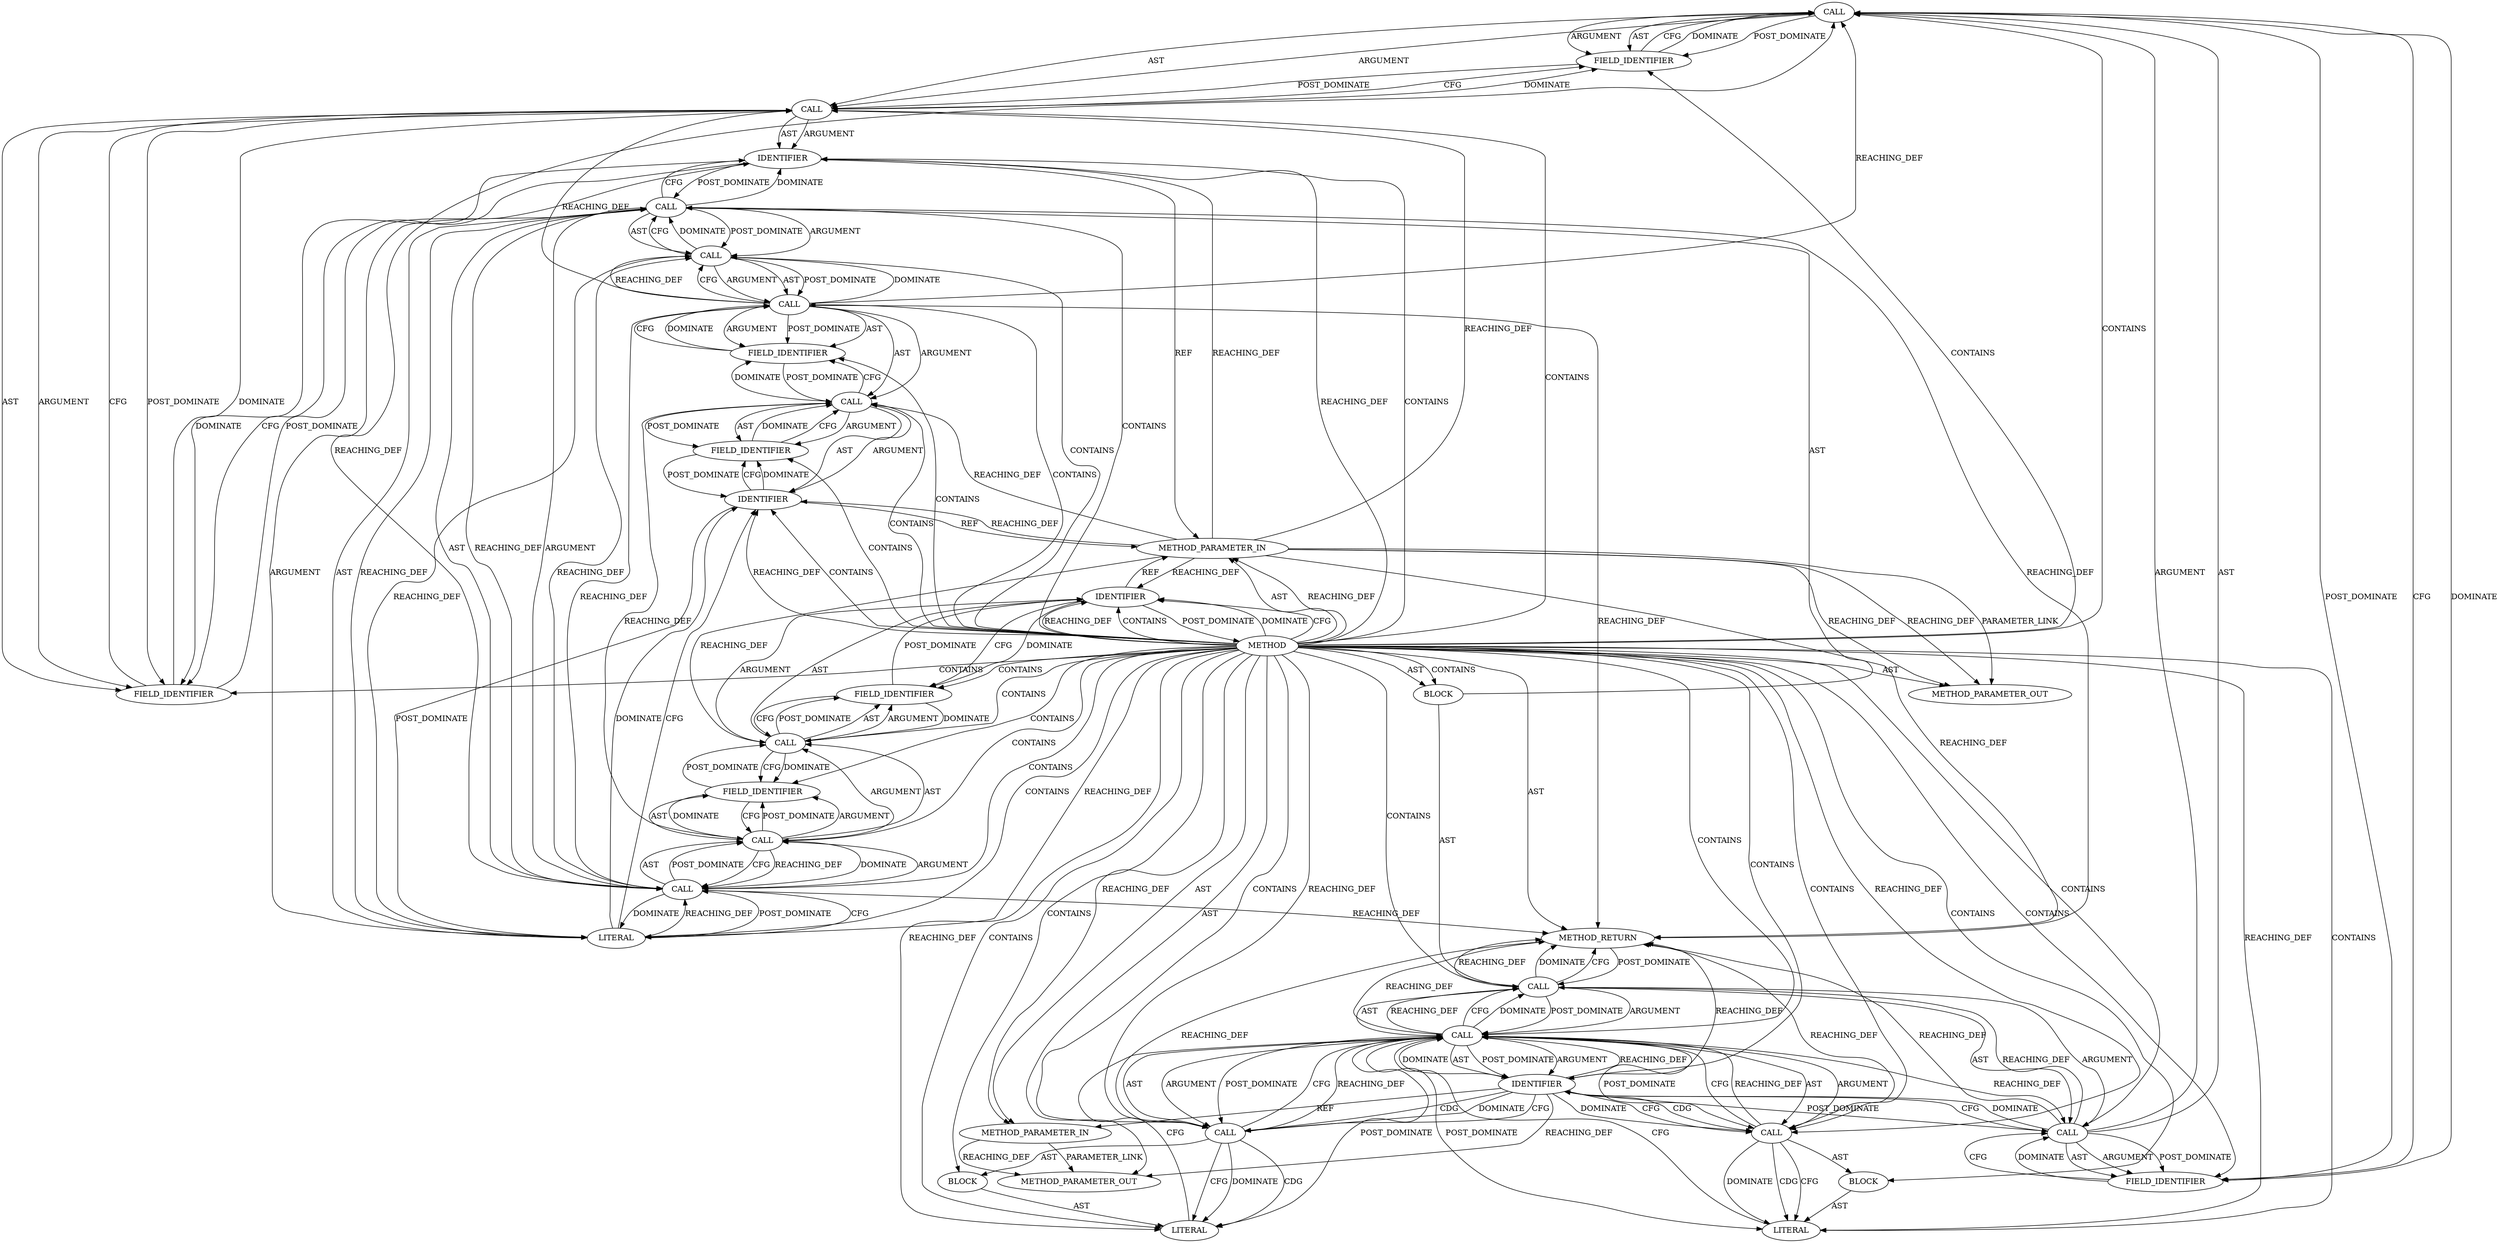 digraph {
  1792 [label=CALL ORDER=1 ARGUMENT_INDEX=1 CODE="con->v2.out_epil" COLUMN_NUMBER=2 METHOD_FULL_NAME="<operator>.fieldAccess" LINE_NUMBER=575 TYPE_FULL_NAME="<empty>" DISPATCH_TYPE="STATIC_DISPATCH" SIGNATURE="" NAME="<operator>.fieldAccess"]
  1794 [label=IDENTIFIER ORDER=1 ARGUMENT_INDEX=1 CODE="con" COLUMN_NUMBER=2 LINE_NUMBER=575 TYPE_FULL_NAME="ceph_connection*" NAME="con"]
  1788 [label=FIELD_IDENTIFIER ORDER=2 ARGUMENT_INDEX=2 CODE="v2" COLUMN_NUMBER=38 LINE_NUMBER=574 CANONICAL_NAME="v2"]
  1796 [label=FIELD_IDENTIFIER ORDER=2 ARGUMENT_INDEX=2 CODE="out_epil" COLUMN_NUMBER=2 LINE_NUMBER=575 CANONICAL_NAME="out_epil"]
  1799 [label=IDENTIFIER ORDER=1 ARGUMENT_INDEX=1 CODE="aborted" COLUMN_NUMBER=33 LINE_NUMBER=575 TYPE_FULL_NAME="bool" NAME="aborted"]
  1803 [label=CALL ORDER=3 ARGUMENT_INDEX=3 CODE="FRAME_LATE_STATUS_COMPLETE" COLUMN_NUMBER=8 METHOD_FULL_NAME="messenger_v2.c:52:52:FRAME_LATE_STATUS_COMPLETE:0" LINE_NUMBER=576 TYPE_FULL_NAME="int" DISPATCH_TYPE="INLINED" SIGNATURE="" NAME="FRAME_LATE_STATUS_COMPLETE"]
  1783 [label=LITERAL ORDER=2 ARGUMENT_INDEX=2 CODE="0" COLUMN_NUMBER=28 LINE_NUMBER=574 TYPE_FULL_NAME="int"]
  1774 [label=METHOD_PARAMETER_IN ORDER=2 CODE="bool aborted" IS_VARIADIC=false COLUMN_NUMBER=65 LINE_NUMBER=572 TYPE_FULL_NAME="bool" EVALUATION_STRATEGY="BY_VALUE" INDEX=2 NAME="aborted"]
  1800 [label=CALL ORDER=2 ARGUMENT_INDEX=2 CODE="FRAME_LATE_STATUS_ABORTED" COLUMN_NUMBER=43 METHOD_FULL_NAME="messenger_v2.c:51:51:FRAME_LATE_STATUS_ABORTED:0" LINE_NUMBER=575 TYPE_FULL_NAME="int" DISPATCH_TYPE="INLINED" SIGNATURE="" NAME="FRAME_LATE_STATUS_ABORTED"]
  1793 [label=CALL ORDER=1 ARGUMENT_INDEX=1 CODE="con->v2" COLUMN_NUMBER=2 METHOD_FULL_NAME="<operator>.indirectFieldAccess" LINE_NUMBER=575 TYPE_FULL_NAME="<empty>" DISPATCH_TYPE="STATIC_DISPATCH" SIGNATURE="" NAME="<operator>.indirectFieldAccess"]
  1782 [label=FIELD_IDENTIFIER ORDER=2 ARGUMENT_INDEX=2 CODE="out_epil" COLUMN_NUMBER=10 LINE_NUMBER=574 CANONICAL_NAME="out_epil"]
  1801 [label=BLOCK ORDER=1 ARGUMENT_INDEX=1 CODE="<empty>" TYPE_FULL_NAME="void"]
  1805 [label=LITERAL ORDER=1 ARGUMENT_INDEX=1 CODE="0xe" COLUMN_NUMBER=8 LINE_NUMBER=576 TYPE_FULL_NAME="int"]
  1804 [label=BLOCK ORDER=1 ARGUMENT_INDEX=1 CODE="<empty>" TYPE_FULL_NAME="void"]
  1795 [label=FIELD_IDENTIFIER ORDER=2 ARGUMENT_INDEX=2 CODE="v2" COLUMN_NUMBER=2 LINE_NUMBER=575 CANONICAL_NAME="v2"]
  1797 [label=FIELD_IDENTIFIER ORDER=2 ARGUMENT_INDEX=2 CODE="late_status" COLUMN_NUMBER=2 LINE_NUMBER=575 CANONICAL_NAME="late_status"]
  1790 [label=CALL ORDER=2 ARGUMENT_INDEX=-1 CODE="con->v2.out_epil.late_status = aborted ? FRAME_LATE_STATUS_ABORTED :
						 FRAME_LATE_STATUS_COMPLETE" COLUMN_NUMBER=2 METHOD_FULL_NAME="<operator>.assignment" LINE_NUMBER=575 TYPE_FULL_NAME="<empty>" DISPATCH_TYPE="STATIC_DISPATCH" SIGNATURE="" NAME="<operator>.assignment"]
  1798 [label=CALL ORDER=2 ARGUMENT_INDEX=2 CODE="aborted ? FRAME_LATE_STATUS_ABORTED :
						 FRAME_LATE_STATUS_COMPLETE" COLUMN_NUMBER=33 METHOD_FULL_NAME="<operator>.conditional" LINE_NUMBER=575 TYPE_FULL_NAME="<empty>" DISPATCH_TYPE="STATIC_DISPATCH" SIGNATURE="" NAME="<operator>.conditional"]
  13122 [label=METHOD_PARAMETER_OUT ORDER=2 CODE="bool aborted" IS_VARIADIC=false COLUMN_NUMBER=65 LINE_NUMBER=572 TYPE_FULL_NAME="bool" EVALUATION_STRATEGY="BY_VALUE" INDEX=2 NAME="aborted"]
  1779 [label=CALL ORDER=1 ARGUMENT_INDEX=1 CODE="con->v2" COLUMN_NUMBER=10 METHOD_FULL_NAME="<operator>.indirectFieldAccess" LINE_NUMBER=574 TYPE_FULL_NAME="<empty>" DISPATCH_TYPE="STATIC_DISPATCH" SIGNATURE="" NAME="<operator>.indirectFieldAccess"]
  1777 [label=CALL ORDER=1 ARGUMENT_INDEX=1 CODE="&con->v2.out_epil" COLUMN_NUMBER=9 METHOD_FULL_NAME="<operator>.addressOf" LINE_NUMBER=574 TYPE_FULL_NAME="<empty>" DISPATCH_TYPE="STATIC_DISPATCH" SIGNATURE="" NAME="<operator>.addressOf"]
  1791 [label=CALL ORDER=1 ARGUMENT_INDEX=1 CODE="con->v2.out_epil.late_status" COLUMN_NUMBER=2 METHOD_FULL_NAME="<operator>.fieldAccess" LINE_NUMBER=575 TYPE_FULL_NAME="<empty>" DISPATCH_TYPE="STATIC_DISPATCH" SIGNATURE="" NAME="<operator>.fieldAccess"]
  1787 [label=IDENTIFIER ORDER=1 ARGUMENT_INDEX=1 CODE="con" COLUMN_NUMBER=38 LINE_NUMBER=574 TYPE_FULL_NAME="ceph_connection*" NAME="con"]
  1802 [label=LITERAL ORDER=1 ARGUMENT_INDEX=1 CODE="0x1" COLUMN_NUMBER=43 LINE_NUMBER=575 TYPE_FULL_NAME="int"]
  13121 [label=METHOD_PARAMETER_OUT ORDER=1 CODE="struct ceph_connection *con" IS_VARIADIC=false COLUMN_NUMBER=36 LINE_NUMBER=572 TYPE_FULL_NAME="ceph_connection*" EVALUATION_STRATEGY="BY_VALUE" INDEX=1 NAME="con"]
  1780 [label=IDENTIFIER ORDER=1 ARGUMENT_INDEX=1 CODE="con" COLUMN_NUMBER=10 LINE_NUMBER=574 TYPE_FULL_NAME="ceph_connection*" NAME="con"]
  1806 [label=METHOD_RETURN ORDER=4 CODE="RET" COLUMN_NUMBER=1 LINE_NUMBER=572 TYPE_FULL_NAME="void" EVALUATION_STRATEGY="BY_VALUE"]
  1786 [label=CALL ORDER=1 ARGUMENT_INDEX=1 CODE="con->v2" COLUMN_NUMBER=38 METHOD_FULL_NAME="<operator>.indirectFieldAccess" LINE_NUMBER=574 TYPE_FULL_NAME="<empty>" DISPATCH_TYPE="STATIC_DISPATCH" SIGNATURE="" NAME="<operator>.indirectFieldAccess"]
  1781 [label=FIELD_IDENTIFIER ORDER=2 ARGUMENT_INDEX=2 CODE="v2" COLUMN_NUMBER=10 LINE_NUMBER=574 CANONICAL_NAME="v2"]
  1789 [label=FIELD_IDENTIFIER ORDER=2 ARGUMENT_INDEX=2 CODE="out_epil" COLUMN_NUMBER=38 LINE_NUMBER=574 CANONICAL_NAME="out_epil"]
  1775 [label=BLOCK ORDER=3 ARGUMENT_INDEX=-1 CODE="{
	memset(&con->v2.out_epil, 0, sizeof(con->v2.out_epil));
	con->v2.out_epil.late_status = aborted ? FRAME_LATE_STATUS_ABORTED :
						 FRAME_LATE_STATUS_COMPLETE;
}" COLUMN_NUMBER=1 LINE_NUMBER=573 TYPE_FULL_NAME="void"]
  1784 [label=CALL ORDER=3 ARGUMENT_INDEX=3 CODE="sizeof(con->v2.out_epil)" COLUMN_NUMBER=31 METHOD_FULL_NAME="<operator>.sizeOf" LINE_NUMBER=574 TYPE_FULL_NAME="<empty>" DISPATCH_TYPE="STATIC_DISPATCH" SIGNATURE="" NAME="<operator>.sizeOf"]
  1776 [label=CALL ORDER=1 ARGUMENT_INDEX=-1 CODE="memset(&con->v2.out_epil, 0, sizeof(con->v2.out_epil))" COLUMN_NUMBER=2 METHOD_FULL_NAME="memset" LINE_NUMBER=574 TYPE_FULL_NAME="<empty>" DISPATCH_TYPE="STATIC_DISPATCH" SIGNATURE="" NAME="memset"]
  1773 [label=METHOD_PARAMETER_IN ORDER=1 CODE="struct ceph_connection *con" IS_VARIADIC=false COLUMN_NUMBER=36 LINE_NUMBER=572 TYPE_FULL_NAME="ceph_connection*" EVALUATION_STRATEGY="BY_VALUE" INDEX=1 NAME="con"]
  1772 [label=METHOD COLUMN_NUMBER=1 LINE_NUMBER=572 COLUMN_NUMBER_END=42 IS_EXTERNAL=false SIGNATURE="void encode_epilogue_secure (ceph_connection*,bool)" NAME="encode_epilogue_secure" AST_PARENT_TYPE="TYPE_DECL" AST_PARENT_FULL_NAME="messenger_v2.c:<global>" ORDER=38 CODE="static void encode_epilogue_secure(struct ceph_connection *con, bool aborted)
{
	memset(&con->v2.out_epil, 0, sizeof(con->v2.out_epil));
	con->v2.out_epil.late_status = aborted ? FRAME_LATE_STATUS_ABORTED :
						 FRAME_LATE_STATUS_COMPLETE;
}" FULL_NAME="encode_epilogue_secure" LINE_NUMBER_END=575 FILENAME="messenger_v2.c"]
  1785 [label=CALL ORDER=1 ARGUMENT_INDEX=1 CODE="con->v2.out_epil" COLUMN_NUMBER=38 METHOD_FULL_NAME="<operator>.fieldAccess" LINE_NUMBER=574 TYPE_FULL_NAME="<empty>" DISPATCH_TYPE="STATIC_DISPATCH" SIGNATURE="" NAME="<operator>.fieldAccess"]
  1778 [label=CALL ORDER=1 ARGUMENT_INDEX=1 CODE="con->v2.out_epil" COLUMN_NUMBER=10 METHOD_FULL_NAME="<operator>.fieldAccess" LINE_NUMBER=574 TYPE_FULL_NAME="<empty>" DISPATCH_TYPE="STATIC_DISPATCH" SIGNATURE="" NAME="<operator>.fieldAccess"]
  1785 -> 1784 [label=DOMINATE ]
  1800 -> 1801 [label=AST ]
  1780 -> 1781 [label=CFG ]
  1776 -> 1784 [label=POST_DOMINATE ]
  1786 -> 1787 [label=AST ]
  1776 -> 1806 [label=REACHING_DEF VARIABLE="memset(&con->v2.out_epil, 0, sizeof(con->v2.out_epil))"]
  1772 -> 1798 [label=CONTAINS ]
  1799 -> 1803 [label=CDG ]
  1773 -> 1780 [label=REACHING_DEF VARIABLE="con"]
  1778 -> 1782 [label=POST_DOMINATE ]
  1772 -> 1774 [label=AST ]
  1784 -> 1776 [label=CFG ]
  1786 -> 1788 [label=ARGUMENT ]
  1786 -> 1789 [label=CFG ]
  1772 -> 1802 [label=CONTAINS ]
  1786 -> 1787 [label=ARGUMENT ]
  1803 -> 1806 [label=REACHING_DEF VARIABLE="FRAME_LATE_STATUS_COMPLETE"]
  1772 -> 1795 [label=CONTAINS ]
  1790 -> 1791 [label=ARGUMENT ]
  1792 -> 1797 [label=CFG ]
  1787 -> 1773 [label=REF ]
  1779 -> 1780 [label=ARGUMENT ]
  1790 -> 1798 [label=POST_DOMINATE ]
  1798 -> 1799 [label=AST ]
  1783 -> 1777 [label=REACHING_DEF VARIABLE="0"]
  1782 -> 1778 [label=DOMINATE ]
  1777 -> 1778 [label=ARGUMENT ]
  1787 -> 1788 [label=CFG ]
  1793 -> 1795 [label=POST_DOMINATE ]
  1779 -> 1782 [label=CFG ]
  1775 -> 1776 [label=AST ]
  1773 -> 1806 [label=REACHING_DEF VARIABLE="con"]
  1778 -> 1782 [label=ARGUMENT ]
  1785 -> 1784 [label=REACHING_DEF VARIABLE="con->v2.out_epil"]
  1772 -> 1774 [label=REACHING_DEF VARIABLE=""]
  1772 -> 1802 [label=REACHING_DEF VARIABLE=""]
  1777 -> 1792 [label=REACHING_DEF VARIABLE="&con->v2.out_epil"]
  1777 -> 1776 [label=REACHING_DEF VARIABLE="&con->v2.out_epil"]
  1778 -> 1777 [label=DOMINATE ]
  1790 -> 1791 [label=AST ]
  1779 -> 1780 [label=AST ]
  1772 -> 1799 [label=CONTAINS ]
  1792 -> 1793 [label=ARGUMENT ]
  1772 -> 1775 [label=AST ]
  1799 -> 1798 [label=REACHING_DEF VARIABLE="aborted"]
  1793 -> 1796 [label=CFG ]
  1791 -> 1790 [label=REACHING_DEF VARIABLE="con->v2.out_epil.late_status"]
  1784 -> 1785 [label=ARGUMENT ]
  1774 -> 13122 [label=REACHING_DEF VARIABLE="aborted"]
  1781 -> 1780 [label=POST_DOMINATE ]
  1772 -> 1781 [label=CONTAINS ]
  1777 -> 1778 [label=AST ]
  1803 -> 1798 [label=CFG ]
  1792 -> 1796 [label=POST_DOMINATE ]
  1772 -> 1805 [label=REACHING_DEF VARIABLE=""]
  1779 -> 1781 [label=POST_DOMINATE ]
  1799 -> 1800 [label=CFG ]
  1782 -> 1779 [label=POST_DOMINATE ]
  1772 -> 1779 [label=CONTAINS ]
  1787 -> 1788 [label=DOMINATE ]
  1772 -> 1794 [label=CONTAINS ]
  1781 -> 1779 [label=CFG ]
  1772 -> 1780 [label=REACHING_DEF VARIABLE=""]
  1772 -> 1784 [label=CONTAINS ]
  1800 -> 1802 [label=CDG ]
  1772 -> 1800 [label=CONTAINS ]
  1784 -> 1776 [label=DOMINATE ]
  1792 -> 1793 [label=AST ]
  1804 -> 1805 [label=AST ]
  1789 -> 1785 [label=CFG ]
  1795 -> 1793 [label=CFG ]
  1772 -> 1775 [label=CONTAINS ]
  1794 -> 1795 [label=DOMINATE ]
  1799 -> 1806 [label=REACHING_DEF VARIABLE="aborted"]
  1800 -> 1798 [label=REACHING_DEF VARIABLE="FRAME_LATE_STATUS_ABORTED"]
  1780 -> 1772 [label=POST_DOMINATE ]
  1798 -> 1799 [label=POST_DOMINATE ]
  1798 -> 1803 [label=AST ]
  1789 -> 1786 [label=POST_DOMINATE ]
  1777 -> 1778 [label=POST_DOMINATE ]
  1790 -> 1806 [label=REACHING_DEF VARIABLE="con->v2.out_epil.late_status = aborted ? FRAME_LATE_STATUS_ABORTED :
						 FRAME_LATE_STATUS_COMPLETE"]
  1776 -> 1783 [label=ARGUMENT ]
  1772 -> 1773 [label=AST ]
  1777 -> 1806 [label=REACHING_DEF VARIABLE="&con->v2.out_epil"]
  1794 -> 1773 [label=REF ]
  1803 -> 1805 [label=CFG ]
  1791 -> 1806 [label=REACHING_DEF VARIABLE="con->v2.out_epil.late_status"]
  1793 -> 1795 [label=AST ]
  1776 -> 1784 [label=AST ]
  1779 -> 1782 [label=DOMINATE ]
  1772 -> 1789 [label=CONTAINS ]
  1793 -> 1795 [label=ARGUMENT ]
  1796 -> 1793 [label=POST_DOMINATE ]
  1772 -> 13121 [label=AST ]
  1784 -> 1785 [label=AST ]
  1772 -> 1793 [label=CONTAINS ]
  1795 -> 1794 [label=POST_DOMINATE ]
  1785 -> 1777 [label=REACHING_DEF VARIABLE="con->v2.out_epil"]
  1790 -> 1798 [label=ARGUMENT ]
  1791 -> 1797 [label=ARGUMENT ]
  1772 -> 1796 [label=CONTAINS ]
  1778 -> 1777 [label=CFG ]
  1783 -> 1787 [label=DOMINATE ]
  1789 -> 1785 [label=DOMINATE ]
  1772 -> 1777 [label=CONTAINS ]
  1798 -> 1800 [label=ARGUMENT ]
  1772 -> 1805 [label=CONTAINS ]
  1772 -> 1804 [label=CONTAINS ]
  1783 -> 1776 [label=REACHING_DEF VARIABLE="0"]
  1772 -> 1791 [label=CONTAINS ]
  1798 -> 1803 [label=POST_DOMINATE ]
  1785 -> 1789 [label=ARGUMENT ]
  1780 -> 1781 [label=DOMINATE ]
  1772 -> 1783 [label=REACHING_DEF VARIABLE=""]
  1798 -> 1800 [label=POST_DOMINATE ]
  1777 -> 1783 [label=CFG ]
  1791 -> 1799 [label=CFG ]
  1799 -> 1798 [label=DOMINATE ]
  1772 -> 1787 [label=CONTAINS ]
  1798 -> 1799 [label=ARGUMENT ]
  1782 -> 1778 [label=CFG ]
  1778 -> 1782 [label=AST ]
  1803 -> 1805 [label=DOMINATE ]
  1788 -> 1786 [label=DOMINATE ]
  1798 -> 1791 [label=REACHING_DEF VARIABLE="aborted ? FRAME_LATE_STATUS_ABORTED :
						 FRAME_LATE_STATUS_COMPLETE"]
  1788 -> 1787 [label=POST_DOMINATE ]
  1776 -> 1777 [label=ARGUMENT ]
  1776 -> 1784 [label=ARGUMENT ]
  1800 -> 1798 [label=CFG ]
  1800 -> 1806 [label=REACHING_DEF VARIABLE="FRAME_LATE_STATUS_ABORTED"]
  1772 -> 1800 [label=REACHING_DEF VARIABLE=""]
  1773 -> 1786 [label=REACHING_DEF VARIABLE="con"]
  1791 -> 1799 [label=DOMINATE ]
  1790 -> 1806 [label=DOMINATE ]
  1790 -> 1798 [label=AST ]
  1792 -> 1796 [label=ARGUMENT ]
  1773 -> 1793 [label=REACHING_DEF VARIABLE="con"]
  1772 -> 1792 [label=CONTAINS ]
  1799 -> 1803 [label=DOMINATE ]
  1785 -> 1789 [label=AST ]
  1791 -> 1797 [label=AST ]
  1772 -> 1783 [label=CONTAINS ]
  1772 -> 1803 [label=CONTAINS ]
  1797 -> 1792 [label=POST_DOMINATE ]
  1779 -> 1781 [label=AST ]
  1772 -> 1806 [label=AST ]
  1791 -> 1792 [label=ARGUMENT ]
  1773 -> 1779 [label=REACHING_DEF VARIABLE="con"]
  1798 -> 1790 [label=REACHING_DEF VARIABLE="aborted ? FRAME_LATE_STATUS_ABORTED :
						 FRAME_LATE_STATUS_COMPLETE"]
  1806 -> 1790 [label=POST_DOMINATE ]
  1785 -> 1786 [label=ARGUMENT ]
  1772 -> 1773 [label=REACHING_DEF VARIABLE=""]
  1786 -> 1788 [label=POST_DOMINATE ]
  1772 -> 1776 [label=CONTAINS ]
  1793 -> 1794 [label=ARGUMENT ]
  1777 -> 1784 [label=REACHING_DEF VARIABLE="&con->v2.out_epil"]
  1800 -> 1802 [label=CFG ]
  1772 -> 1780 [label=DOMINATE ]
  1785 -> 1789 [label=POST_DOMINATE ]
  1783 -> 1784 [label=REACHING_DEF VARIABLE="0"]
  1772 -> 1778 [label=CONTAINS ]
  1796 -> 1792 [label=CFG ]
  1772 -> 13122 [label=AST ]
  1783 -> 1777 [label=POST_DOMINATE ]
  1792 -> 1796 [label=AST ]
  1787 -> 1783 [label=POST_DOMINATE ]
  1778 -> 1786 [label=REACHING_DEF VARIABLE="con->v2.out_epil"]
  1774 -> 13122 [label=PARAMETER_LINK ]
  1799 -> 13122 [label=REACHING_DEF VARIABLE="aborted"]
  1798 -> 1800 [label=AST ]
  1772 -> 1786 [label=CONTAINS ]
  1777 -> 1783 [label=DOMINATE ]
  1793 -> 1794 [label=AST ]
  1794 -> 1776 [label=POST_DOMINATE ]
  1772 -> 1790 [label=CONTAINS ]
  1805 -> 1798 [label=CFG ]
  1786 -> 1788 [label=AST ]
  1772 -> 1794 [label=REACHING_DEF VARIABLE=""]
  1779 -> 1781 [label=ARGUMENT ]
  1798 -> 1802 [label=POST_DOMINATE ]
  1799 -> 1791 [label=POST_DOMINATE ]
  1775 -> 1790 [label=AST ]
  1778 -> 1779 [label=ARGUMENT ]
  1791 -> 1792 [label=AST ]
  1803 -> 1798 [label=REACHING_DEF VARIABLE="FRAME_LATE_STATUS_COMPLETE"]
  1772 -> 1780 [label=CFG ]
  1799 -> 1774 [label=REF ]
  1798 -> 1803 [label=ARGUMENT ]
  1799 -> 1800 [label=CDG ]
  1798 -> 1790 [label=CFG ]
  1783 -> 1787 [label=CFG ]
  1797 -> 1791 [label=CFG ]
  1796 -> 1792 [label=DOMINATE ]
  1797 -> 1791 [label=DOMINATE ]
  1798 -> 1806 [label=REACHING_DEF VARIABLE="aborted ? FRAME_LATE_STATUS_ABORTED :
						 FRAME_LATE_STATUS_COMPLETE"]
  1776 -> 1777 [label=AST ]
  1790 -> 1806 [label=CFG ]
  1776 -> 1794 [label=DOMINATE ]
  1772 -> 1803 [label=REACHING_DEF VARIABLE=""]
  1791 -> 1797 [label=POST_DOMINATE ]
  1798 -> 1790 [label=DOMINATE ]
  1772 -> 1797 [label=CONTAINS ]
  1778 -> 1779 [label=AST ]
  1793 -> 1796 [label=DOMINATE ]
  1785 -> 1792 [label=REACHING_DEF VARIABLE="con->v2.out_epil"]
  1773 -> 1787 [label=REACHING_DEF VARIABLE="con"]
  1784 -> 1785 [label=POST_DOMINATE ]
  1800 -> 1802 [label=DOMINATE ]
  1785 -> 1806 [label=REACHING_DEF VARIABLE="con->v2.out_epil"]
  1778 -> 1777 [label=REACHING_DEF VARIABLE="con->v2.out_epil"]
  1792 -> 1797 [label=DOMINATE ]
  1786 -> 1789 [label=DOMINATE ]
  1772 -> 1788 [label=CONTAINS ]
  1799 -> 1803 [label=CFG ]
  1772 -> 1801 [label=CONTAINS ]
  1788 -> 1786 [label=CFG ]
  1773 -> 1794 [label=REACHING_DEF VARIABLE="con"]
  1803 -> 1805 [label=CDG ]
  1794 -> 1795 [label=CFG ]
  1802 -> 1798 [label=CFG ]
  1781 -> 1779 [label=DOMINATE ]
  1801 -> 1802 [label=AST ]
  1785 -> 1786 [label=AST ]
  1772 -> 1785 [label=CONTAINS ]
  1785 -> 1784 [label=CFG ]
  1785 -> 1793 [label=REACHING_DEF VARIABLE="con->v2.out_epil"]
  1795 -> 1793 [label=DOMINATE ]
  1772 -> 1780 [label=CONTAINS ]
  1803 -> 1804 [label=AST ]
  1772 -> 1782 [label=CONTAINS ]
  1772 -> 1787 [label=REACHING_DEF VARIABLE=""]
  1798 -> 1805 [label=POST_DOMINATE ]
  1776 -> 1794 [label=CFG ]
  1776 -> 1783 [label=AST ]
  1773 -> 13121 [label=REACHING_DEF VARIABLE="con"]
  1773 -> 13121 [label=REACHING_DEF VARIABLE="con"]
  1780 -> 1773 [label=REF ]
  1773 -> 13121 [label=PARAMETER_LINK ]
  1799 -> 1800 [label=DOMINATE ]
}
